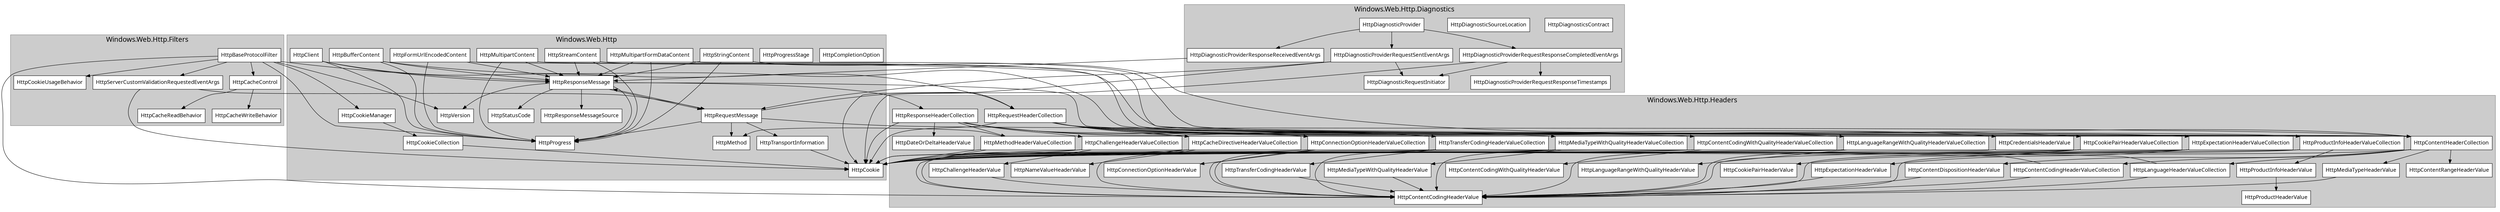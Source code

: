 ﻿// Generated by https://github.com/david-risney/WinMDGraph -file C:\Windows\System32\WinMetadata\Windows.Web.winmd -match Windows.Web.Http
digraph {
	node [ fontname = "Segoe UI" ];
	node [ shape = "rectangle" ];
	node [ fillcolor = "white" ];
	node [ color = black ];
	node [ style = filled ];
	subgraph cluster_0 {
		label = "Windows.Web.Http";
		color = grey50;
		bgcolor = grey80;
		fontname = "Segoe UI";
		fontsize = 18;
		HttpVersion;
		HttpCompletionOption;
		HttpStatusCode;
		HttpProgressStage;
		HttpResponseMessageSource;
		HttpProgress;
		HttpClient;
		HttpRequestMessage;
		HttpResponseMessage;
		HttpCookieManager;
		HttpCookie;
		HttpCookieCollection;
		HttpMethod;
		HttpTransportInformation;
		HttpStringContent;
		HttpBufferContent;
		HttpStreamContent;
		HttpFormUrlEncodedContent;
		HttpMultipartContent;
		HttpMultipartFormDataContent;
		HttpRequestMessage -> HttpMethod;
		HttpRequestMessage -> HttpTransportInformation;
		HttpResponseMessage -> HttpVersion;
		HttpResponseMessage -> HttpStatusCode;
		HttpResponseMessage -> HttpResponseMessageSource;
		HttpResponseMessage -> HttpRequestMessage;
		HttpClient -> HttpResponseMessage;
		HttpResponseMessage -> HttpProgress;
		HttpMultipartFormDataContent -> HttpProgress;
		HttpMultipartContent -> HttpProgress;
		HttpFormUrlEncodedContent -> HttpProgress;
		HttpStreamContent -> HttpProgress;
		HttpCookieManager -> HttpCookieCollection;
		HttpTransportInformation -> HttpCookie;
		HttpRequestMessage -> HttpProgress;
		HttpStringContent -> HttpProgress;
		HttpFormUrlEncodedContent -> HttpResponseMessage;
		HttpStringContent -> HttpResponseMessage;
		HttpClient -> HttpProgress;
		HttpBufferContent -> HttpProgress;
		HttpCookieCollection -> HttpCookie;
		HttpBufferContent -> HttpResponseMessage;
		HttpMultipartContent -> HttpResponseMessage;
		HttpStreamContent -> HttpResponseMessage;
		HttpMultipartFormDataContent -> HttpResponseMessage;
		HttpRequestMessage -> HttpResponseMessage;
	}
	subgraph cluster_1 {
		label = "Windows.Web.Http.Headers";
		color = grey50;
		bgcolor = grey80;
		fontname = "Segoe UI";
		fontsize = 18;
		HttpContentHeaderCollection;
		HttpRequestHeaderCollection;
		HttpResponseHeaderCollection;
		HttpContentDispositionHeaderValue;
		HttpContentCodingHeaderValueCollection;
		HttpLanguageHeaderValueCollection;
		HttpContentRangeHeaderValue;
		HttpMediaTypeHeaderValue;
		HttpMediaTypeWithQualityHeaderValueCollection;
		HttpContentCodingWithQualityHeaderValueCollection;
		HttpLanguageRangeWithQualityHeaderValueCollection;
		HttpCredentialsHeaderValue;
		HttpCacheDirectiveHeaderValueCollection;
		HttpConnectionOptionHeaderValueCollection;
		HttpCookiePairHeaderValueCollection;
		HttpExpectationHeaderValueCollection;
		HttpTransferCodingHeaderValueCollection;
		HttpProductInfoHeaderValueCollection;
		HttpMethodHeaderValueCollection;
		HttpChallengeHeaderValueCollection;
		HttpDateOrDeltaHeaderValue;
		HttpNameValueHeaderValue;
		HttpChallengeHeaderValue;
		HttpConnectionOptionHeaderValue;
		HttpContentCodingHeaderValue;
		HttpCookiePairHeaderValue;
		HttpExpectationHeaderValue;
		HttpLanguageRangeWithQualityHeaderValue;
		HttpMediaTypeWithQualityHeaderValue;
		HttpProductHeaderValue;
		HttpProductInfoHeaderValue;
		HttpContentCodingWithQualityHeaderValue;
		HttpTransferCodingHeaderValue;
		HttpContentHeaderCollection -> HttpContentDispositionHeaderValue;
		HttpContentHeaderCollection -> HttpMediaTypeHeaderValue;
		HttpContentHeaderCollection -> HttpContentRangeHeaderValue;
		HttpContentHeaderCollection -> HttpContentCodingHeaderValueCollection;
		HttpContentHeaderCollection -> HttpLanguageHeaderValueCollection;
		HttpRequestHeaderCollection -> HttpCredentialsHeaderValue;
		HttpRequestHeaderCollection -> HttpCookiePairHeaderValueCollection;
		HttpRequestHeaderCollection -> HttpMediaTypeWithQualityHeaderValueCollection;
		HttpRequestHeaderCollection -> HttpContentCodingWithQualityHeaderValueCollection;
		HttpRequestHeaderCollection -> HttpLanguageRangeWithQualityHeaderValueCollection;
		HttpRequestHeaderCollection -> HttpCacheDirectiveHeaderValueCollection;
		HttpRequestHeaderCollection -> HttpConnectionOptionHeaderValueCollection;
		HttpRequestHeaderCollection -> HttpTransferCodingHeaderValueCollection;
		HttpRequestHeaderCollection -> HttpProductInfoHeaderValueCollection;
		HttpRequestHeaderCollection -> HttpExpectationHeaderValueCollection;
		HttpResponseHeaderCollection -> HttpDateOrDeltaHeaderValue;
		HttpResponseHeaderCollection -> HttpMethodHeaderValueCollection;
		HttpResponseHeaderCollection -> HttpCacheDirectiveHeaderValueCollection;
		HttpResponseHeaderCollection -> HttpConnectionOptionHeaderValueCollection;
		HttpResponseHeaderCollection -> HttpChallengeHeaderValueCollection;
		HttpResponseHeaderCollection -> HttpTransferCodingHeaderValueCollection;
		HttpContentDispositionHeaderValue -> HttpContentCodingHeaderValue;
		HttpMediaTypeHeaderValue -> HttpContentCodingHeaderValue;
		HttpMediaTypeWithQualityHeaderValueCollection -> HttpMediaTypeWithQualityHeaderValue;
		HttpContentCodingWithQualityHeaderValueCollection -> HttpContentCodingWithQualityHeaderValue;
		HttpLanguageRangeWithQualityHeaderValueCollection -> HttpLanguageRangeWithQualityHeaderValue;
		HttpCredentialsHeaderValue -> HttpContentCodingHeaderValue;
		HttpCacheDirectiveHeaderValueCollection -> HttpNameValueHeaderValue;
		HttpConnectionOptionHeaderValueCollection -> HttpConnectionOptionHeaderValue;
		HttpCookiePairHeaderValueCollection -> HttpCookiePairHeaderValue;
		HttpExpectationHeaderValueCollection -> HttpExpectationHeaderValue;
		HttpTransferCodingHeaderValueCollection -> HttpTransferCodingHeaderValue;
		HttpProductInfoHeaderValueCollection -> HttpProductInfoHeaderValue;
		HttpChallengeHeaderValueCollection -> HttpChallengeHeaderValue;
		HttpChallengeHeaderValue -> HttpContentCodingHeaderValue;
		HttpExpectationHeaderValue -> HttpContentCodingHeaderValue;
		HttpMediaTypeWithQualityHeaderValue -> HttpContentCodingHeaderValue;
		HttpProductInfoHeaderValue -> HttpProductHeaderValue;
		HttpTransferCodingHeaderValue -> HttpContentCodingHeaderValue;
		HttpContentCodingWithQualityHeaderValueCollection -> HttpContentCodingHeaderValue;
		HttpMediaTypeWithQualityHeaderValueCollection -> HttpContentCodingHeaderValue;
		HttpLanguageHeaderValueCollection -> HttpContentCodingHeaderValue;
		HttpContentCodingHeaderValueCollection -> HttpContentCodingHeaderValue;
		HttpLanguageRangeWithQualityHeaderValueCollection -> HttpContentCodingHeaderValue;
		HttpCacheDirectiveHeaderValueCollection -> HttpContentCodingHeaderValue;
		HttpConnectionOptionHeaderValueCollection -> HttpContentCodingHeaderValue;
		HttpCookiePairHeaderValueCollection -> HttpContentCodingHeaderValue;
		HttpExpectationHeaderValueCollection -> HttpContentCodingHeaderValue;
		HttpTransferCodingHeaderValueCollection -> HttpContentCodingHeaderValue;
		HttpProductInfoHeaderValueCollection -> HttpContentCodingHeaderValue;
		HttpMethodHeaderValueCollection -> HttpContentCodingHeaderValue;
		HttpChallengeHeaderValueCollection -> HttpContentCodingHeaderValue;
	}
	subgraph cluster_2 {
		label = "Windows.Web.Http.Filters";
		color = grey50;
		bgcolor = grey80;
		fontname = "Segoe UI";
		fontsize = 18;
		HttpCacheReadBehavior;
		HttpCacheWriteBehavior;
		HttpCookieUsageBehavior;
		HttpCacheControl;
		HttpServerCustomValidationRequestedEventArgs;
		HttpBaseProtocolFilter;
		HttpCacheControl -> HttpCacheReadBehavior;
		HttpBaseProtocolFilter -> HttpServerCustomValidationRequestedEventArgs;
		HttpBaseProtocolFilter -> HttpCookieUsageBehavior;
		HttpCacheControl -> HttpCacheWriteBehavior;
		HttpBaseProtocolFilter -> HttpCacheControl;
	}
	subgraph cluster_3 {
		label = "Windows.Web.Http.Diagnostics";
		color = grey50;
		bgcolor = grey80;
		fontname = "Segoe UI";
		fontsize = 18;
		HttpDiagnosticsContract;
		HttpDiagnosticRequestInitiator;
		HttpDiagnosticSourceLocation;
		HttpDiagnosticProviderRequestSentEventArgs;
		HttpDiagnosticProviderResponseReceivedEventArgs;
		HttpDiagnosticProviderRequestResponseTimestamps;
		HttpDiagnosticProviderRequestResponseCompletedEventArgs;
		HttpDiagnosticProvider;
		HttpDiagnosticProviderRequestSentEventArgs -> HttpDiagnosticRequestInitiator;
		HttpDiagnosticProviderRequestResponseCompletedEventArgs -> HttpDiagnosticProviderRequestResponseTimestamps;
		HttpDiagnosticProviderRequestResponseCompletedEventArgs -> HttpDiagnosticRequestInitiator;
		HttpDiagnosticProvider -> HttpDiagnosticProviderRequestResponseCompletedEventArgs;
		HttpDiagnosticProvider -> HttpDiagnosticProviderRequestSentEventArgs;
		HttpDiagnosticProvider -> HttpDiagnosticProviderResponseReceivedEventArgs;
	}
	HttpStringContent -> HttpContentHeaderCollection;
	HttpRequestMessage -> HttpRequestHeaderCollection;
	HttpFormUrlEncodedContent -> HttpContentHeaderCollection;
	HttpResponseMessage -> HttpResponseHeaderCollection;
	HttpClient -> HttpRequestHeaderCollection;
	HttpContentHeaderCollection -> HttpCookie;
	HttpRequestHeaderCollection -> HttpCookie;
	HttpResponseHeaderCollection -> HttpCookie;
	HttpRequestMessage -> HttpContentHeaderCollection;
	HttpResponseMessage -> HttpContentHeaderCollection;
	HttpMultipartFormDataContent -> HttpContentHeaderCollection;
	HttpMultipartContent -> HttpContentHeaderCollection;
	HttpServerCustomValidationRequestedEventArgs -> HttpCookie;
	HttpBaseProtocolFilter -> HttpResponseMessage;
	HttpBaseProtocolFilter -> HttpVersion;
	HttpServerCustomValidationRequestedEventArgs -> HttpRequestMessage;
	HttpContentCodingHeaderValueCollection -> HttpCookie;
	HttpLanguageHeaderValueCollection -> HttpCookie;
	HttpMediaTypeWithQualityHeaderValueCollection -> HttpCookie;
	HttpContentCodingWithQualityHeaderValueCollection -> HttpCookie;
	HttpLanguageRangeWithQualityHeaderValueCollection -> HttpCookie;
	HttpCacheDirectiveHeaderValueCollection -> HttpCookie;
	HttpConnectionOptionHeaderValueCollection -> HttpCookie;
	HttpCookiePairHeaderValueCollection -> HttpCookie;
	HttpExpectationHeaderValueCollection -> HttpCookie;
	HttpTransferCodingHeaderValueCollection -> HttpCookie;
	HttpProductInfoHeaderValueCollection -> HttpCookie;
	HttpMethodHeaderValueCollection -> HttpMethod;
	HttpMethodHeaderValueCollection -> HttpCookie;
	HttpChallengeHeaderValueCollection -> HttpCookie;
	HttpDiagnosticProviderRequestSentEventArgs -> HttpCookie;
	HttpDiagnosticProviderRequestSentEventArgs -> HttpRequestMessage;
	HttpDiagnosticProviderResponseReceivedEventArgs -> HttpResponseMessage;
	HttpDiagnosticProviderRequestResponseCompletedEventArgs -> HttpCookie;
	HttpStreamContent -> HttpContentHeaderCollection;
	HttpBufferContent -> HttpContentHeaderCollection;
	HttpBaseProtocolFilter -> HttpContentCodingHeaderValue;
	HttpBaseProtocolFilter -> HttpCookieManager;
	HttpBaseProtocolFilter -> HttpProgress;
}
